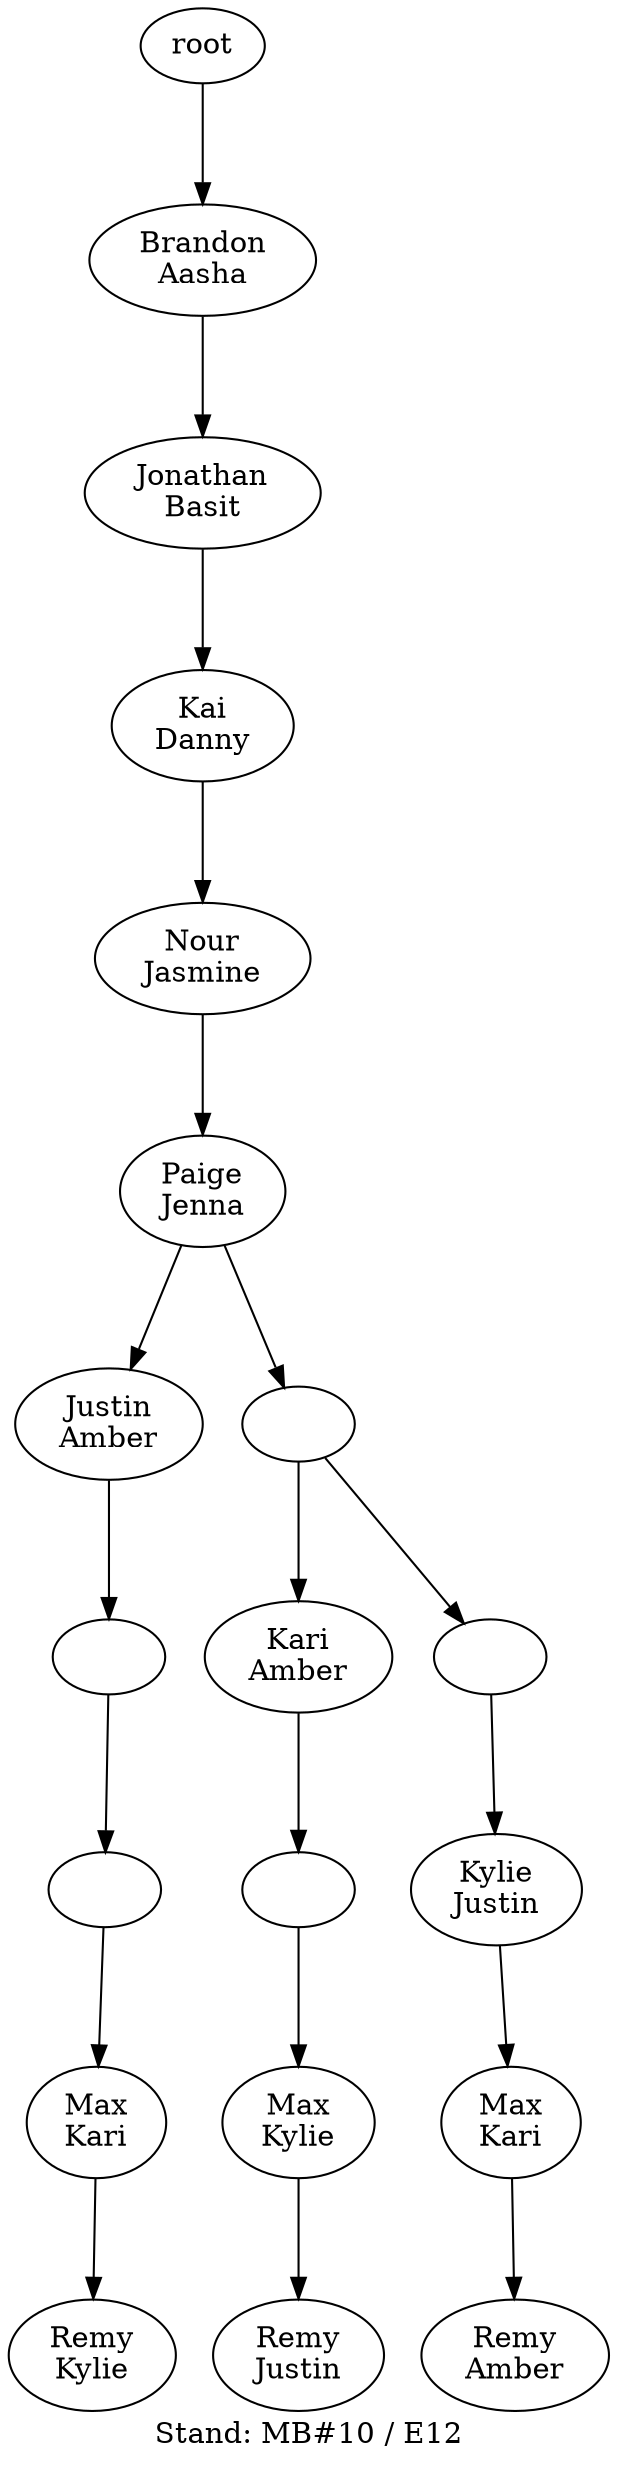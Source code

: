 digraph D { labelloc="b"; label="Stand: MB#10 / E12"; ranksep=0.8;
"root/0"[label="Brandon\nAasha"]
"root" -> "root/0";
"root/0/2"[label="Jonathan\nBasit"]
"root/0" -> "root/0/2";
"root/0/2/4"[label="Kai\nDanny"]
"root/0/2" -> "root/0/2/4";
"root/0/2/4/5"[label="Nour\nJasmine"]
"root/0/2/4" -> "root/0/2/4/5";
"root/0/2/4/5/6"[label="Paige\nJenna"]
"root/0/2/4/5" -> "root/0/2/4/5/6";
"root/0/2/4/5/6/1"[label="Justin\nAmber"]
"root/0/2/4/5/6" -> "root/0/2/4/5/6/1";
"root/0/2/4/5/6/1/255"[label=""]
"root/0/2/4/5/6/1" -> "root/0/2/4/5/6/1/255";
"root/0/2/4/5/6/1/255/255"[label=""]
"root/0/2/4/5/6/1/255" -> "root/0/2/4/5/6/1/255/255";
"root/0/2/4/5/6/1/255/255/10"[label="Max\nKari"]
"root/0/2/4/5/6/1/255/255" -> "root/0/2/4/5/6/1/255/255/10";
"root/0/2/4/5/6/1/255/255/10/11"[label="Remy\nKylie"]
"root/0/2/4/5/6/1/255/255/10" -> "root/0/2/4/5/6/1/255/255/10/11";
"root/0/2/4/5/6/255"[label=""]
"root/0/2/4/5/6" -> "root/0/2/4/5/6/255";
"root/0/2/4/5/6/255/1"[label="Kari\nAmber"]
"root/0/2/4/5/6/255" -> "root/0/2/4/5/6/255/1";
"root/0/2/4/5/6/255/1/255"[label=""]
"root/0/2/4/5/6/255/1" -> "root/0/2/4/5/6/255/1/255";
"root/0/2/4/5/6/255/1/255/11"[label="Max\nKylie"]
"root/0/2/4/5/6/255/1/255" -> "root/0/2/4/5/6/255/1/255/11";
"root/0/2/4/5/6/255/1/255/11/8"[label="Remy\nJustin"]
"root/0/2/4/5/6/255/1/255/11" -> "root/0/2/4/5/6/255/1/255/11/8";
"root/0/2/4/5/6/255/255"[label=""]
"root/0/2/4/5/6/255" -> "root/0/2/4/5/6/255/255";
"root/0/2/4/5/6/255/255/8"[label="Kylie\nJustin"]
"root/0/2/4/5/6/255/255" -> "root/0/2/4/5/6/255/255/8";
"root/0/2/4/5/6/255/255/8/10"[label="Max\nKari"]
"root/0/2/4/5/6/255/255/8" -> "root/0/2/4/5/6/255/255/8/10";
"root/0/2/4/5/6/255/255/8/10/1"[label="Remy\nAmber"]
"root/0/2/4/5/6/255/255/8/10" -> "root/0/2/4/5/6/255/255/8/10/1";
}
